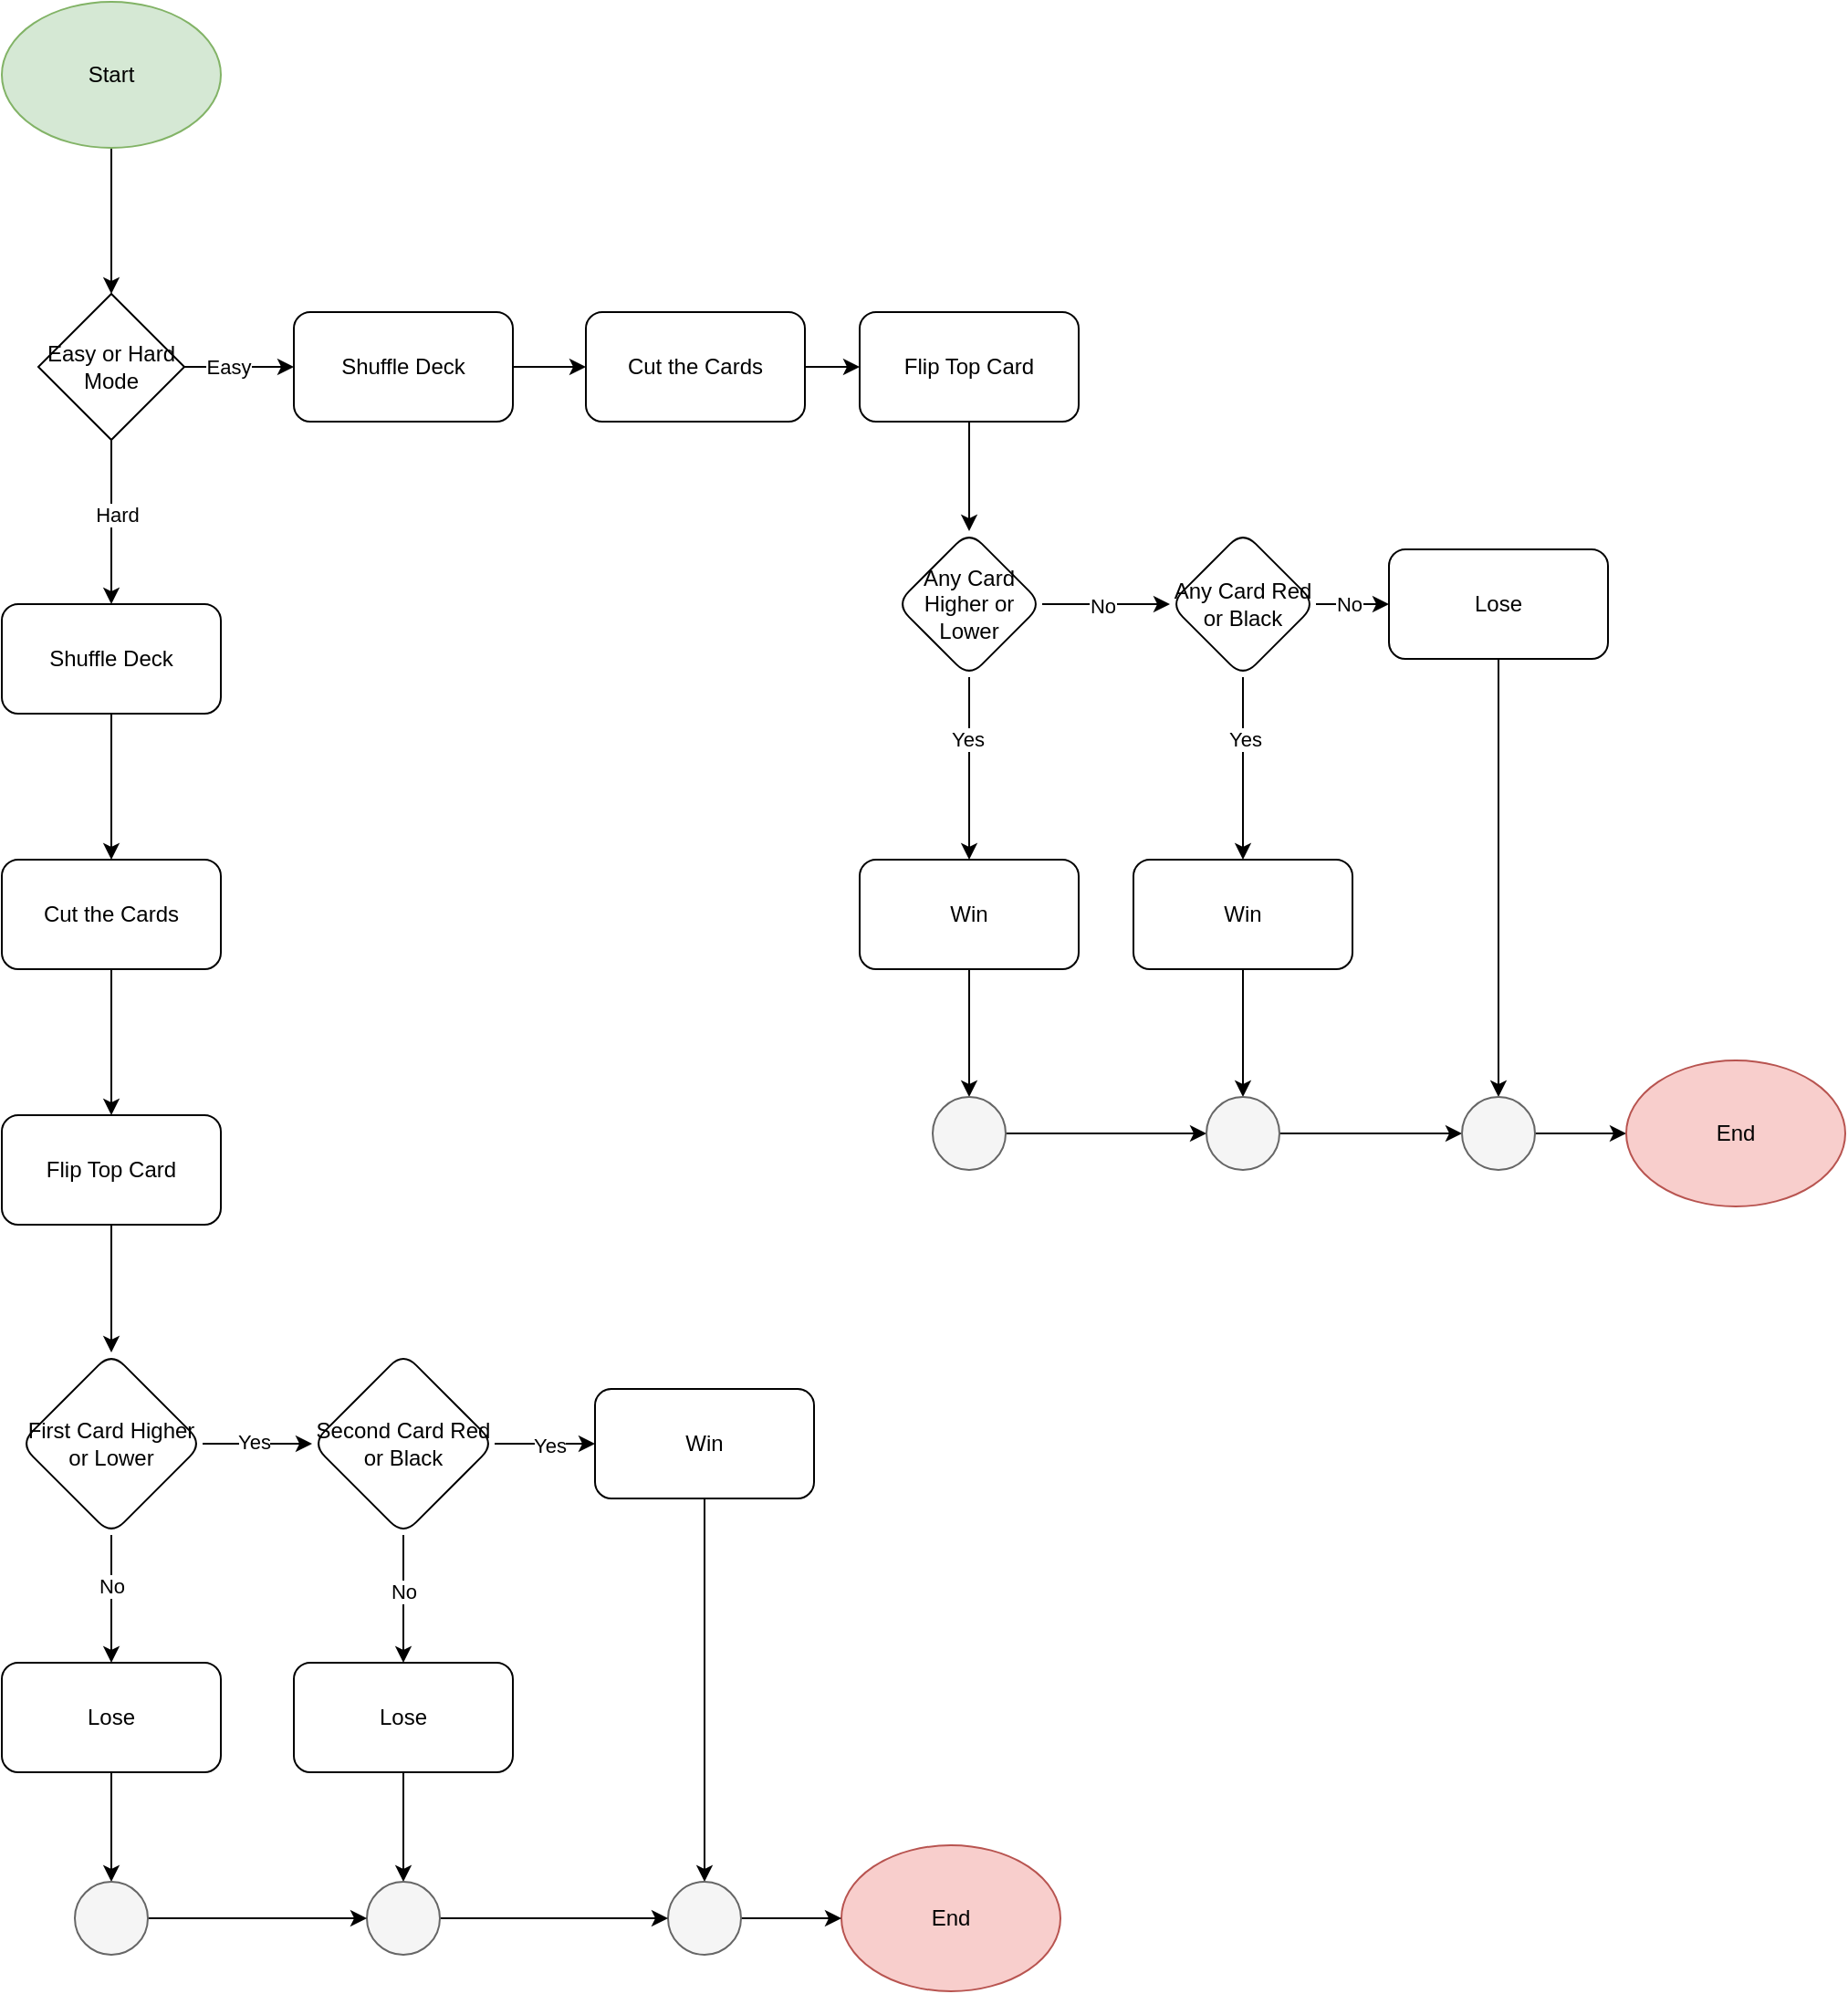 <mxfile version="23.1.4" type="github">
  <diagram name="Page-1" id="zY0mLcmvpDzbfV66CibP">
    <mxGraphModel dx="1434" dy="754" grid="1" gridSize="10" guides="1" tooltips="1" connect="1" arrows="1" fold="1" page="1" pageScale="1" pageWidth="850" pageHeight="1100" math="0" shadow="0">
      <root>
        <mxCell id="0" />
        <mxCell id="1" parent="0" />
        <mxCell id="0r4grzwR4e4F5FuuQjWl-5" value="" style="edgeStyle=orthogonalEdgeStyle;rounded=0;orthogonalLoop=1;jettySize=auto;html=1;" parent="1" source="0r4grzwR4e4F5FuuQjWl-1" target="0r4grzwR4e4F5FuuQjWl-4" edge="1">
          <mxGeometry relative="1" as="geometry" />
        </mxCell>
        <mxCell id="0r4grzwR4e4F5FuuQjWl-1" value="Start" style="ellipse;whiteSpace=wrap;html=1;fillColor=#d5e8d4;strokeColor=#82b366;" parent="1" vertex="1">
          <mxGeometry x="40" y="40" width="120" height="80" as="geometry" />
        </mxCell>
        <mxCell id="0r4grzwR4e4F5FuuQjWl-9" value="" style="edgeStyle=orthogonalEdgeStyle;rounded=0;orthogonalLoop=1;jettySize=auto;html=1;" parent="1" source="0r4grzwR4e4F5FuuQjWl-4" target="0r4grzwR4e4F5FuuQjWl-8" edge="1">
          <mxGeometry relative="1" as="geometry" />
        </mxCell>
        <mxCell id="0r4grzwR4e4F5FuuQjWl-11" value="Hard" style="edgeLabel;html=1;align=center;verticalAlign=middle;resizable=0;points=[];" parent="0r4grzwR4e4F5FuuQjWl-9" vertex="1" connectable="0">
          <mxGeometry x="-0.089" y="3" relative="1" as="geometry">
            <mxPoint as="offset" />
          </mxGeometry>
        </mxCell>
        <mxCell id="0r4grzwR4e4F5FuuQjWl-16" value="" style="edgeStyle=orthogonalEdgeStyle;rounded=0;orthogonalLoop=1;jettySize=auto;html=1;" parent="1" source="0r4grzwR4e4F5FuuQjWl-4" target="0r4grzwR4e4F5FuuQjWl-15" edge="1">
          <mxGeometry relative="1" as="geometry" />
        </mxCell>
        <mxCell id="0r4grzwR4e4F5FuuQjWl-17" value="Easy" style="edgeLabel;html=1;align=center;verticalAlign=middle;resizable=0;points=[];" parent="0r4grzwR4e4F5FuuQjWl-16" vertex="1" connectable="0">
          <mxGeometry x="-0.2" relative="1" as="geometry">
            <mxPoint as="offset" />
          </mxGeometry>
        </mxCell>
        <mxCell id="0r4grzwR4e4F5FuuQjWl-4" value="Easy or Hard Mode" style="rhombus;whiteSpace=wrap;html=1;" parent="1" vertex="1">
          <mxGeometry x="60" y="200" width="80" height="80" as="geometry" />
        </mxCell>
        <mxCell id="0r4grzwR4e4F5FuuQjWl-13" value="" style="edgeStyle=orthogonalEdgeStyle;rounded=0;orthogonalLoop=1;jettySize=auto;html=1;" parent="1" source="0r4grzwR4e4F5FuuQjWl-8" target="0r4grzwR4e4F5FuuQjWl-12" edge="1">
          <mxGeometry relative="1" as="geometry" />
        </mxCell>
        <mxCell id="0r4grzwR4e4F5FuuQjWl-8" value="Shuffle Deck" style="rounded=1;whiteSpace=wrap;html=1;" parent="1" vertex="1">
          <mxGeometry x="40" y="370" width="120" height="60" as="geometry" />
        </mxCell>
        <mxCell id="0r4grzwR4e4F5FuuQjWl-23" value="" style="edgeStyle=orthogonalEdgeStyle;rounded=0;orthogonalLoop=1;jettySize=auto;html=1;" parent="1" source="0r4grzwR4e4F5FuuQjWl-12" target="0r4grzwR4e4F5FuuQjWl-22" edge="1">
          <mxGeometry relative="1" as="geometry" />
        </mxCell>
        <mxCell id="0r4grzwR4e4F5FuuQjWl-12" value="Cut the Cards" style="rounded=1;whiteSpace=wrap;html=1;" parent="1" vertex="1">
          <mxGeometry x="40" y="510" width="120" height="60" as="geometry" />
        </mxCell>
        <mxCell id="0r4grzwR4e4F5FuuQjWl-19" value="" style="edgeStyle=orthogonalEdgeStyle;rounded=0;orthogonalLoop=1;jettySize=auto;html=1;" parent="1" source="0r4grzwR4e4F5FuuQjWl-15" target="0r4grzwR4e4F5FuuQjWl-18" edge="1">
          <mxGeometry relative="1" as="geometry" />
        </mxCell>
        <mxCell id="0r4grzwR4e4F5FuuQjWl-15" value="Shuffle Deck" style="rounded=1;whiteSpace=wrap;html=1;" parent="1" vertex="1">
          <mxGeometry x="200" y="210" width="120" height="60" as="geometry" />
        </mxCell>
        <mxCell id="0r4grzwR4e4F5FuuQjWl-21" value="" style="edgeStyle=orthogonalEdgeStyle;rounded=0;orthogonalLoop=1;jettySize=auto;html=1;" parent="1" source="0r4grzwR4e4F5FuuQjWl-18" target="0r4grzwR4e4F5FuuQjWl-20" edge="1">
          <mxGeometry relative="1" as="geometry" />
        </mxCell>
        <mxCell id="0r4grzwR4e4F5FuuQjWl-18" value="Cut the Cards" style="rounded=1;whiteSpace=wrap;html=1;" parent="1" vertex="1">
          <mxGeometry x="360" y="210" width="120" height="60" as="geometry" />
        </mxCell>
        <mxCell id="HEWQV4tWTUwhzB4Es2ce-19" value="" style="edgeStyle=orthogonalEdgeStyle;rounded=0;orthogonalLoop=1;jettySize=auto;html=1;" edge="1" parent="1" source="0r4grzwR4e4F5FuuQjWl-20" target="HEWQV4tWTUwhzB4Es2ce-18">
          <mxGeometry relative="1" as="geometry" />
        </mxCell>
        <mxCell id="0r4grzwR4e4F5FuuQjWl-20" value="Flip Top Card" style="rounded=1;whiteSpace=wrap;html=1;" parent="1" vertex="1">
          <mxGeometry x="510" y="210" width="120" height="60" as="geometry" />
        </mxCell>
        <mxCell id="0r4grzwR4e4F5FuuQjWl-25" value="" style="edgeStyle=orthogonalEdgeStyle;rounded=0;orthogonalLoop=1;jettySize=auto;html=1;" parent="1" source="0r4grzwR4e4F5FuuQjWl-22" target="0r4grzwR4e4F5FuuQjWl-24" edge="1">
          <mxGeometry relative="1" as="geometry" />
        </mxCell>
        <mxCell id="0r4grzwR4e4F5FuuQjWl-22" value="Flip Top Card" style="rounded=1;whiteSpace=wrap;html=1;" parent="1" vertex="1">
          <mxGeometry x="40" y="650" width="120" height="60" as="geometry" />
        </mxCell>
        <mxCell id="HEWQV4tWTUwhzB4Es2ce-5" value="" style="edgeStyle=orthogonalEdgeStyle;rounded=0;orthogonalLoop=1;jettySize=auto;html=1;" edge="1" parent="1" source="0r4grzwR4e4F5FuuQjWl-24" target="HEWQV4tWTUwhzB4Es2ce-4">
          <mxGeometry relative="1" as="geometry" />
        </mxCell>
        <mxCell id="HEWQV4tWTUwhzB4Es2ce-7" value="Yes" style="edgeLabel;html=1;align=center;verticalAlign=middle;resizable=0;points=[];" vertex="1" connectable="0" parent="HEWQV4tWTUwhzB4Es2ce-5">
          <mxGeometry x="-0.075" y="1" relative="1" as="geometry">
            <mxPoint as="offset" />
          </mxGeometry>
        </mxCell>
        <mxCell id="HEWQV4tWTUwhzB4Es2ce-15" value="" style="edgeStyle=orthogonalEdgeStyle;rounded=0;orthogonalLoop=1;jettySize=auto;html=1;" edge="1" parent="1" source="0r4grzwR4e4F5FuuQjWl-24" target="HEWQV4tWTUwhzB4Es2ce-14">
          <mxGeometry relative="1" as="geometry" />
        </mxCell>
        <mxCell id="HEWQV4tWTUwhzB4Es2ce-16" value="No" style="edgeLabel;html=1;align=center;verticalAlign=middle;resizable=0;points=[];" vertex="1" connectable="0" parent="HEWQV4tWTUwhzB4Es2ce-15">
          <mxGeometry x="-0.2" relative="1" as="geometry">
            <mxPoint as="offset" />
          </mxGeometry>
        </mxCell>
        <mxCell id="0r4grzwR4e4F5FuuQjWl-24" value="First Card Higher or Lower" style="rhombus;whiteSpace=wrap;html=1;rounded=1;" parent="1" vertex="1">
          <mxGeometry x="50" y="780" width="100" height="100" as="geometry" />
        </mxCell>
        <mxCell id="HEWQV4tWTUwhzB4Es2ce-9" value="" style="edgeStyle=orthogonalEdgeStyle;rounded=0;orthogonalLoop=1;jettySize=auto;html=1;" edge="1" parent="1" source="HEWQV4tWTUwhzB4Es2ce-4" target="HEWQV4tWTUwhzB4Es2ce-8">
          <mxGeometry relative="1" as="geometry" />
        </mxCell>
        <mxCell id="HEWQV4tWTUwhzB4Es2ce-11" value="Yes" style="edgeLabel;html=1;align=center;verticalAlign=middle;resizable=0;points=[];" vertex="1" connectable="0" parent="HEWQV4tWTUwhzB4Es2ce-9">
          <mxGeometry x="0.067" y="-1" relative="1" as="geometry">
            <mxPoint as="offset" />
          </mxGeometry>
        </mxCell>
        <mxCell id="HEWQV4tWTUwhzB4Es2ce-13" value="" style="edgeStyle=orthogonalEdgeStyle;rounded=0;orthogonalLoop=1;jettySize=auto;html=1;" edge="1" parent="1" source="HEWQV4tWTUwhzB4Es2ce-4" target="HEWQV4tWTUwhzB4Es2ce-12">
          <mxGeometry relative="1" as="geometry" />
        </mxCell>
        <mxCell id="HEWQV4tWTUwhzB4Es2ce-17" value="No" style="edgeLabel;html=1;align=center;verticalAlign=middle;resizable=0;points=[];" vertex="1" connectable="0" parent="HEWQV4tWTUwhzB4Es2ce-13">
          <mxGeometry x="-0.133" relative="1" as="geometry">
            <mxPoint as="offset" />
          </mxGeometry>
        </mxCell>
        <mxCell id="HEWQV4tWTUwhzB4Es2ce-4" value="Second Card Red or Black" style="rhombus;whiteSpace=wrap;html=1;rounded=1;" vertex="1" parent="1">
          <mxGeometry x="210" y="780" width="100" height="100" as="geometry" />
        </mxCell>
        <mxCell id="HEWQV4tWTUwhzB4Es2ce-62" value="" style="edgeStyle=orthogonalEdgeStyle;rounded=0;orthogonalLoop=1;jettySize=auto;html=1;" edge="1" parent="1" source="HEWQV4tWTUwhzB4Es2ce-8" target="HEWQV4tWTUwhzB4Es2ce-57">
          <mxGeometry relative="1" as="geometry" />
        </mxCell>
        <mxCell id="HEWQV4tWTUwhzB4Es2ce-8" value="Win" style="whiteSpace=wrap;html=1;rounded=1;" vertex="1" parent="1">
          <mxGeometry x="365" y="800" width="120" height="60" as="geometry" />
        </mxCell>
        <mxCell id="HEWQV4tWTUwhzB4Es2ce-61" value="" style="edgeStyle=orthogonalEdgeStyle;rounded=0;orthogonalLoop=1;jettySize=auto;html=1;" edge="1" parent="1" source="HEWQV4tWTUwhzB4Es2ce-12" target="HEWQV4tWTUwhzB4Es2ce-58">
          <mxGeometry relative="1" as="geometry" />
        </mxCell>
        <mxCell id="HEWQV4tWTUwhzB4Es2ce-12" value="Lose" style="whiteSpace=wrap;html=1;rounded=1;" vertex="1" parent="1">
          <mxGeometry x="200" y="950" width="120" height="60" as="geometry" />
        </mxCell>
        <mxCell id="HEWQV4tWTUwhzB4Es2ce-60" value="" style="edgeStyle=orthogonalEdgeStyle;rounded=0;orthogonalLoop=1;jettySize=auto;html=1;" edge="1" parent="1" source="HEWQV4tWTUwhzB4Es2ce-14" target="HEWQV4tWTUwhzB4Es2ce-59">
          <mxGeometry relative="1" as="geometry" />
        </mxCell>
        <mxCell id="HEWQV4tWTUwhzB4Es2ce-14" value="Lose" style="rounded=1;whiteSpace=wrap;html=1;" vertex="1" parent="1">
          <mxGeometry x="40" y="950" width="120" height="60" as="geometry" />
        </mxCell>
        <mxCell id="HEWQV4tWTUwhzB4Es2ce-21" value="" style="edgeStyle=orthogonalEdgeStyle;rounded=0;orthogonalLoop=1;jettySize=auto;html=1;" edge="1" parent="1" source="HEWQV4tWTUwhzB4Es2ce-23" target="HEWQV4tWTUwhzB4Es2ce-20">
          <mxGeometry relative="1" as="geometry" />
        </mxCell>
        <mxCell id="HEWQV4tWTUwhzB4Es2ce-38" value="Yes" style="edgeLabel;html=1;align=center;verticalAlign=middle;resizable=0;points=[];" vertex="1" connectable="0" parent="HEWQV4tWTUwhzB4Es2ce-21">
          <mxGeometry x="-0.32" y="1" relative="1" as="geometry">
            <mxPoint as="offset" />
          </mxGeometry>
        </mxCell>
        <mxCell id="HEWQV4tWTUwhzB4Es2ce-24" value="" style="edgeStyle=orthogonalEdgeStyle;rounded=0;orthogonalLoop=1;jettySize=auto;html=1;" edge="1" parent="1" source="HEWQV4tWTUwhzB4Es2ce-18" target="HEWQV4tWTUwhzB4Es2ce-23">
          <mxGeometry relative="1" as="geometry" />
        </mxCell>
        <mxCell id="HEWQV4tWTUwhzB4Es2ce-27" value="No" style="edgeLabel;html=1;align=center;verticalAlign=middle;resizable=0;points=[];" vertex="1" connectable="0" parent="HEWQV4tWTUwhzB4Es2ce-24">
          <mxGeometry x="-0.075" y="-1" relative="1" as="geometry">
            <mxPoint as="offset" />
          </mxGeometry>
        </mxCell>
        <mxCell id="HEWQV4tWTUwhzB4Es2ce-35" value="" style="edgeStyle=orthogonalEdgeStyle;rounded=0;orthogonalLoop=1;jettySize=auto;html=1;" edge="1" parent="1" source="HEWQV4tWTUwhzB4Es2ce-18" target="HEWQV4tWTUwhzB4Es2ce-25">
          <mxGeometry relative="1" as="geometry" />
        </mxCell>
        <mxCell id="HEWQV4tWTUwhzB4Es2ce-36" value="Yes" style="edgeLabel;html=1;align=center;verticalAlign=middle;resizable=0;points=[];" vertex="1" connectable="0" parent="HEWQV4tWTUwhzB4Es2ce-35">
          <mxGeometry x="-0.32" y="-1" relative="1" as="geometry">
            <mxPoint as="offset" />
          </mxGeometry>
        </mxCell>
        <mxCell id="HEWQV4tWTUwhzB4Es2ce-18" value="Any Card Higher or Lower" style="rhombus;whiteSpace=wrap;html=1;rounded=1;" vertex="1" parent="1">
          <mxGeometry x="530" y="330" width="80" height="80" as="geometry" />
        </mxCell>
        <mxCell id="HEWQV4tWTUwhzB4Es2ce-48" value="" style="edgeStyle=orthogonalEdgeStyle;rounded=0;orthogonalLoop=1;jettySize=auto;html=1;" edge="1" parent="1" source="HEWQV4tWTUwhzB4Es2ce-20" target="HEWQV4tWTUwhzB4Es2ce-45">
          <mxGeometry relative="1" as="geometry" />
        </mxCell>
        <mxCell id="HEWQV4tWTUwhzB4Es2ce-20" value="Win" style="rounded=1;whiteSpace=wrap;html=1;" vertex="1" parent="1">
          <mxGeometry x="660" y="510" width="120" height="60" as="geometry" />
        </mxCell>
        <mxCell id="HEWQV4tWTUwhzB4Es2ce-29" value="" style="edgeStyle=orthogonalEdgeStyle;rounded=0;orthogonalLoop=1;jettySize=auto;html=1;" edge="1" parent="1" source="HEWQV4tWTUwhzB4Es2ce-23" target="HEWQV4tWTUwhzB4Es2ce-28">
          <mxGeometry relative="1" as="geometry" />
        </mxCell>
        <mxCell id="HEWQV4tWTUwhzB4Es2ce-30" value="No" style="edgeLabel;html=1;align=center;verticalAlign=middle;resizable=0;points=[];" vertex="1" connectable="0" parent="HEWQV4tWTUwhzB4Es2ce-29">
          <mxGeometry x="-0.1" relative="1" as="geometry">
            <mxPoint as="offset" />
          </mxGeometry>
        </mxCell>
        <mxCell id="HEWQV4tWTUwhzB4Es2ce-43" value="" style="edgeStyle=orthogonalEdgeStyle;rounded=0;orthogonalLoop=1;jettySize=auto;html=1;" edge="1" parent="1" source="HEWQV4tWTUwhzB4Es2ce-25" target="HEWQV4tWTUwhzB4Es2ce-42">
          <mxGeometry relative="1" as="geometry" />
        </mxCell>
        <mxCell id="HEWQV4tWTUwhzB4Es2ce-25" value="Win" style="rounded=1;whiteSpace=wrap;html=1;" vertex="1" parent="1">
          <mxGeometry x="510" y="510" width="120" height="60" as="geometry" />
        </mxCell>
        <mxCell id="HEWQV4tWTUwhzB4Es2ce-51" value="" style="edgeStyle=orthogonalEdgeStyle;rounded=0;orthogonalLoop=1;jettySize=auto;html=1;" edge="1" parent="1" source="HEWQV4tWTUwhzB4Es2ce-28" target="HEWQV4tWTUwhzB4Es2ce-47">
          <mxGeometry relative="1" as="geometry" />
        </mxCell>
        <mxCell id="HEWQV4tWTUwhzB4Es2ce-28" value="Lose" style="rounded=1;whiteSpace=wrap;html=1;" vertex="1" parent="1">
          <mxGeometry x="800" y="340" width="120" height="60" as="geometry" />
        </mxCell>
        <mxCell id="HEWQV4tWTUwhzB4Es2ce-23" value="Any Card Red or Black" style="rhombus;whiteSpace=wrap;html=1;rounded=1;" vertex="1" parent="1">
          <mxGeometry x="680" y="330" width="80" height="80" as="geometry" />
        </mxCell>
        <mxCell id="HEWQV4tWTUwhzB4Es2ce-49" value="" style="edgeStyle=orthogonalEdgeStyle;rounded=0;orthogonalLoop=1;jettySize=auto;html=1;" edge="1" parent="1" source="HEWQV4tWTUwhzB4Es2ce-42" target="HEWQV4tWTUwhzB4Es2ce-45">
          <mxGeometry relative="1" as="geometry" />
        </mxCell>
        <mxCell id="HEWQV4tWTUwhzB4Es2ce-42" value="" style="ellipse;whiteSpace=wrap;html=1;rounded=1;fillColor=#f5f5f5;fontColor=#333333;strokeColor=#666666;" vertex="1" parent="1">
          <mxGeometry x="550" y="640" width="40" height="40" as="geometry" />
        </mxCell>
        <mxCell id="HEWQV4tWTUwhzB4Es2ce-50" value="" style="edgeStyle=orthogonalEdgeStyle;rounded=0;orthogonalLoop=1;jettySize=auto;html=1;" edge="1" parent="1" source="HEWQV4tWTUwhzB4Es2ce-45" target="HEWQV4tWTUwhzB4Es2ce-47">
          <mxGeometry relative="1" as="geometry" />
        </mxCell>
        <mxCell id="HEWQV4tWTUwhzB4Es2ce-45" value="" style="ellipse;whiteSpace=wrap;html=1;rounded=1;fillColor=#f5f5f5;fontColor=#333333;strokeColor=#666666;" vertex="1" parent="1">
          <mxGeometry x="700" y="640" width="40" height="40" as="geometry" />
        </mxCell>
        <mxCell id="HEWQV4tWTUwhzB4Es2ce-55" value="" style="edgeStyle=orthogonalEdgeStyle;rounded=0;orthogonalLoop=1;jettySize=auto;html=1;" edge="1" parent="1" source="HEWQV4tWTUwhzB4Es2ce-47" target="HEWQV4tWTUwhzB4Es2ce-54">
          <mxGeometry relative="1" as="geometry" />
        </mxCell>
        <mxCell id="HEWQV4tWTUwhzB4Es2ce-47" value="" style="ellipse;whiteSpace=wrap;html=1;rounded=1;fillColor=#f5f5f5;fontColor=#333333;strokeColor=#666666;" vertex="1" parent="1">
          <mxGeometry x="840" y="640" width="40" height="40" as="geometry" />
        </mxCell>
        <mxCell id="HEWQV4tWTUwhzB4Es2ce-54" value="End" style="ellipse;whiteSpace=wrap;html=1;fillColor=#f8cecc;strokeColor=#b85450;" vertex="1" parent="1">
          <mxGeometry x="930" y="620" width="120" height="80" as="geometry" />
        </mxCell>
        <mxCell id="HEWQV4tWTUwhzB4Es2ce-56" value="End" style="ellipse;whiteSpace=wrap;html=1;fillColor=#f8cecc;strokeColor=#b85450;" vertex="1" parent="1">
          <mxGeometry x="500" y="1050" width="120" height="80" as="geometry" />
        </mxCell>
        <mxCell id="HEWQV4tWTUwhzB4Es2ce-64" value="" style="edgeStyle=orthogonalEdgeStyle;rounded=0;orthogonalLoop=1;jettySize=auto;html=1;" edge="1" parent="1" source="HEWQV4tWTUwhzB4Es2ce-57" target="HEWQV4tWTUwhzB4Es2ce-56">
          <mxGeometry relative="1" as="geometry" />
        </mxCell>
        <mxCell id="HEWQV4tWTUwhzB4Es2ce-57" value="" style="ellipse;whiteSpace=wrap;html=1;rounded=1;fillColor=#f5f5f5;fontColor=#333333;strokeColor=#666666;" vertex="1" parent="1">
          <mxGeometry x="405" y="1070" width="40" height="40" as="geometry" />
        </mxCell>
        <mxCell id="HEWQV4tWTUwhzB4Es2ce-65" value="" style="edgeStyle=orthogonalEdgeStyle;rounded=0;orthogonalLoop=1;jettySize=auto;html=1;" edge="1" parent="1" source="HEWQV4tWTUwhzB4Es2ce-58" target="HEWQV4tWTUwhzB4Es2ce-57">
          <mxGeometry relative="1" as="geometry" />
        </mxCell>
        <mxCell id="HEWQV4tWTUwhzB4Es2ce-58" value="" style="ellipse;whiteSpace=wrap;html=1;rounded=1;fillColor=#f5f5f5;fontColor=#333333;strokeColor=#666666;" vertex="1" parent="1">
          <mxGeometry x="240" y="1070" width="40" height="40" as="geometry" />
        </mxCell>
        <mxCell id="HEWQV4tWTUwhzB4Es2ce-67" value="" style="edgeStyle=orthogonalEdgeStyle;rounded=0;orthogonalLoop=1;jettySize=auto;html=1;" edge="1" parent="1" source="HEWQV4tWTUwhzB4Es2ce-59" target="HEWQV4tWTUwhzB4Es2ce-58">
          <mxGeometry relative="1" as="geometry" />
        </mxCell>
        <mxCell id="HEWQV4tWTUwhzB4Es2ce-59" value="" style="ellipse;whiteSpace=wrap;html=1;rounded=1;fillColor=#f5f5f5;fontColor=#333333;strokeColor=#666666;" vertex="1" parent="1">
          <mxGeometry x="80" y="1070" width="40" height="40" as="geometry" />
        </mxCell>
      </root>
    </mxGraphModel>
  </diagram>
</mxfile>
